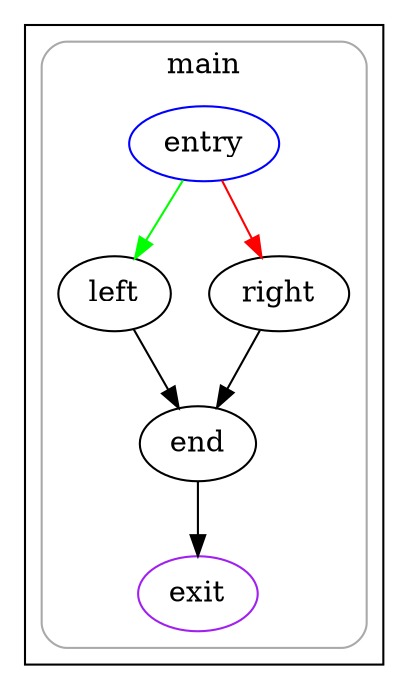 strict digraph G {
  compound=true
  subgraph cluster_0 {
    subgraph cluster_0_0 {
      label="main"
      color=darkgray
      style=rounded
      fillcolor=lightgray
      cluster_0_0_0[label="entry",shape=oval,color=blue,rank=source]
      cluster_0_0_1[label="left",shape=oval]
      cluster_0_0_2[label="right",shape=oval]
      cluster_0_0_3[label="end",shape=oval]
      cluster_0_0_exit[label=exit,color=purple,rank=sink]
      cluster_0_0_0 -> cluster_0_0_1 [color=green]
      cluster_0_0_0 -> cluster_0_0_2 [color=red]
      cluster_0_0_1 -> cluster_0_0_3
      cluster_0_0_2 -> cluster_0_0_3
      cluster_0_0_3 -> cluster_0_0_exit [color=black]
    }
  }
}

